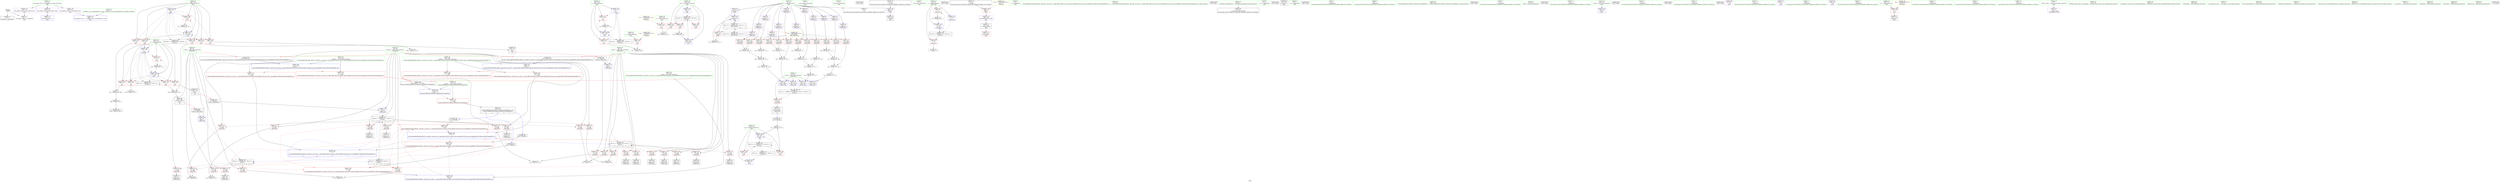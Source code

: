 digraph "SVFG" {
	label="SVFG";

	Node0x5562478acd20 [shape=record,color=grey,label="{NodeID: 0\nNullPtr}"];
	Node0x5562478acd20 -> Node0x5562478d0020[style=solid];
	Node0x5562478acd20 -> Node0x5562478d7450[style=solid];
	Node0x5562478df480 [shape=record,color=grey,label="{NodeID: 277\n297 = Binary(295, 296, )\n}"];
	Node0x5562478df480 -> Node0x5562478e1280[style=solid];
	Node0x5562478d2330 [shape=record,color=blue,label="{NodeID: 194\n224\<--91\ni\<--\nmain\n}"];
	Node0x5562478d2330 -> Node0x5562478d6340[style=dashed];
	Node0x5562478d2330 -> Node0x5562478d6410[style=dashed];
	Node0x5562478d2330 -> Node0x5562478d24d0[style=dashed];
	Node0x5562478d2330 -> Node0x5562478ec640[style=dashed];
	Node0x5562478cece0 [shape=record,color=red,label="{NodeID: 111\n124\<--56\n\<--a.addr\n_Z6do_foriii\n}"];
	Node0x5562478cece0 -> Node0x5562478e0b00[style=solid];
	Node0x5562478cd730 [shape=record,color=green,label="{NodeID: 28\n56\<--57\na.addr\<--a.addr_field_insensitive\n_Z6do_foriii\n|{|<s11>3}}"];
	Node0x5562478cd730 -> Node0x5562478ce8d0[style=solid];
	Node0x5562478cd730 -> Node0x5562478ce9a0[style=solid];
	Node0x5562478cd730 -> Node0x5562478cea70[style=solid];
	Node0x5562478cd730 -> Node0x5562478ceb40[style=solid];
	Node0x5562478cd730 -> Node0x5562478cec10[style=solid];
	Node0x5562478cd730 -> Node0x5562478cece0[style=solid];
	Node0x5562478cd730 -> Node0x5562478cedb0[style=solid];
	Node0x5562478cd730 -> Node0x5562478cee80[style=solid];
	Node0x5562478cd730 -> Node0x5562478cef50[style=solid];
	Node0x5562478cd730 -> Node0x5562478d41f0[style=solid];
	Node0x5562478cd730 -> Node0x5562478d7550[style=solid];
	Node0x5562478cd730:s11 -> Node0x5562478d80b0[style=solid,color=red];
	Node0x5562478d8b00 [shape=record,color=black,label="{NodeID: 388\n204 = PHI(368, )\n}"];
	Node0x5562478d8b00 -> Node0x5562478d5d90[style=solid];
	Node0x5562478ec140 [shape=record,color=black,label="{NodeID: 305\nMR_29V_3 = PHI(MR_29V_4, MR_29V_2, )\npts\{221 \}\n}"];
	Node0x5562478ec140 -> Node0x5562478d6000[style=dashed];
	Node0x5562478ec140 -> Node0x5562478d60d0[style=dashed];
	Node0x5562478ec140 -> Node0x5562478d61a0[style=dashed];
	Node0x5562478ec140 -> Node0x5562478d2a80[style=dashed];
	Node0x5562478d5570 [shape=record,color=red,label="{NodeID: 139\n157\<--156\n\<--arrayidx32\n_Z6do_foriii\n}"];
	Node0x5562478d5570 -> Node0x5562478e0680[style=solid];
	Node0x5562478d0020 [shape=record,color=black,label="{NodeID: 56\n2\<--3\ndummyVal\<--dummyVal\n}"];
	Node0x5562478d6c30 [shape=record,color=red,label="{NodeID: 167\n292\<--232\n\<--j\nmain\n}"];
	Node0x5562478d6c30 -> Node0x5562478e1400[style=solid];
	Node0x5562478d17d0 [shape=record,color=purple,label="{NodeID: 84\n108\<--8\narrayidx9\<--F\n_Z6do_foriii\n}"];
	Node0x5562478d17d0 -> Node0x5562478d5090[style=solid];
	Node0x5562478b07f0 [shape=record,color=green,label="{NodeID: 1\n7\<--1\n__dso_handle\<--dummyObj\nGlob }"];
	Node0x5562478df600 [shape=record,color=grey,label="{NodeID: 278\n112 = Binary(105, 110, )\n}"];
	Node0x5562478df600 -> Node0x5562478ded00[style=solid];
	Node0x5562478d2400 [shape=record,color=blue,label="{NodeID: 195\n272\<--274\narrayidx\<--inc\nmain\n}"];
	Node0x5562478d2400 -> Node0x5562478ebc40[style=dashed];
	Node0x5562478cedb0 [shape=record,color=red,label="{NodeID: 112\n128\<--56\n\<--a.addr\n_Z6do_foriii\n}"];
	Node0x5562478cedb0 -> Node0x5562478d0860[style=solid];
	Node0x5562478cd800 [shape=record,color=green,label="{NodeID: 29\n58\<--59\nb.addr\<--b.addr_field_insensitive\n_Z6do_foriii\n|{|<s10>3|<s11>4}}"];
	Node0x5562478cd800 -> Node0x5562478d42c0[style=solid];
	Node0x5562478cd800 -> Node0x5562478d4390[style=solid];
	Node0x5562478cd800 -> Node0x5562478d4460[style=solid];
	Node0x5562478cd800 -> Node0x5562478d4530[style=solid];
	Node0x5562478cd800 -> Node0x5562478d4600[style=solid];
	Node0x5562478cd800 -> Node0x5562478d46d0[style=solid];
	Node0x5562478cd800 -> Node0x5562478d47a0[style=solid];
	Node0x5562478cd800 -> Node0x5562478d4870[style=solid];
	Node0x5562478cd800 -> Node0x5562478d4940[style=solid];
	Node0x5562478cd800 -> Node0x5562478d7620[style=solid];
	Node0x5562478cd800:s10 -> Node0x5562478d8200[style=solid,color=red];
	Node0x5562478cd800:s11 -> Node0x5562478d80b0[style=solid,color=red];
	Node0x5562478d8c40 [shape=record,color=black,label="{NodeID: 389\n208 = PHI(368, )\n}"];
	Node0x5562478d8c40 -> Node0x5562478d5e60[style=solid];
	Node0x5562478ec640 [shape=record,color=black,label="{NodeID: 306\nMR_33V_2 = PHI(MR_33V_4, MR_33V_1, )\npts\{225 \}\n}"];
	Node0x5562478ec640 -> Node0x5562478d2330[style=dashed];
	Node0x5562478d5640 [shape=record,color=red,label="{NodeID: 140\n162\<--161\n\<--arrayidx35\n_Z6do_foriii\n}"];
	Node0x5562478d5640 -> Node0x5562478e0080[style=solid];
	Node0x5562478d0120 [shape=record,color=black,label="{NodeID: 57\n9\<--8\n\<--F\nCan only get source location for instruction, argument, global var or function.}"];
	Node0x5562478d6d00 [shape=record,color=red,label="{NodeID: 168\n296\<--232\n\<--j\nmain\n}"];
	Node0x5562478d6d00 -> Node0x5562478df480[style=solid];
	Node0x5562478d18a0 [shape=record,color=purple,label="{NodeID: 85\n115\<--8\narrayidx11\<--F\n_Z6do_foriii\n}"];
	Node0x5562478d18a0 -> Node0x5562478d5160[style=solid];
	Node0x5562478b0880 [shape=record,color=green,label="{NodeID: 2\n11\<--1\n_ZSt3cin\<--dummyObj\nGlob }"];
	Node0x5562478df780 [shape=record,color=grey,label="{NodeID: 279\n136 = Binary(135, 111, )\n}"];
	Node0x5562478df780 -> Node0x5562478df900[style=solid];
	Node0x5562478d24d0 [shape=record,color=blue,label="{NodeID: 196\n224\<--278\ni\<--inc8\nmain\n}"];
	Node0x5562478d24d0 -> Node0x5562478d6340[style=dashed];
	Node0x5562478d24d0 -> Node0x5562478d6410[style=dashed];
	Node0x5562478d24d0 -> Node0x5562478d24d0[style=dashed];
	Node0x5562478d24d0 -> Node0x5562478ec640[style=dashed];
	Node0x5562478cee80 [shape=record,color=red,label="{NodeID: 113\n132\<--56\n\<--a.addr\n_Z6do_foriii\n}"];
	Node0x5562478cee80 -> Node0x5562478d0930[style=solid];
	Node0x5562478cd8d0 [shape=record,color=green,label="{NodeID: 30\n60\<--61\nc.addr\<--c.addr_field_insensitive\n_Z6do_foriii\n|{|<s6>4}}"];
	Node0x5562478cd8d0 -> Node0x5562478d4a10[style=solid];
	Node0x5562478cd8d0 -> Node0x5562478d4ae0[style=solid];
	Node0x5562478cd8d0 -> Node0x5562478d4bb0[style=solid];
	Node0x5562478cd8d0 -> Node0x5562478d4c80[style=solid];
	Node0x5562478cd8d0 -> Node0x5562478d4d50[style=solid];
	Node0x5562478cd8d0 -> Node0x5562478d76f0[style=solid];
	Node0x5562478cd8d0:s6 -> Node0x5562478d8200[style=solid,color=red];
	Node0x5562478d8d80 [shape=record,color=black,label="{NodeID: 390\n235 = PHI()\n}"];
	Node0x5562478ecb40 [shape=record,color=black,label="{NodeID: 307\nMR_37V_2 = PHI(MR_37V_4, MR_37V_1, )\npts\{229 \}\n}"];
	Node0x5562478ecb40 -> Node0x5562478d25a0[style=dashed];
	Node0x5562478d5710 [shape=record,color=red,label="{NodeID: 141\n171\<--170\n\<--arrayidx41\n_Z6do_foriii\n}"];
	Node0x5562478d5710 -> Node0x5562478df180[style=solid];
	Node0x5562478d0220 [shape=record,color=black,label="{NodeID: 58\n12\<--11\n\<--_ZSt3cin\nCan only get source location for instruction, argument, global var or function.}"];
	Node0x5562478d0220 -> Node0x5562478cf680[style=solid];
	Node0x5562478d6dd0 [shape=record,color=red,label="{NodeID: 169\n304\<--232\n\<--j\nmain\n}"];
	Node0x5562478d6dd0 -> Node0x5562478d13c0[style=solid];
	Node0x5562478d1970 [shape=record,color=purple,label="{NodeID: 86\n130\<--8\narrayidx17\<--F\n_Z6do_foriii\n}"];
	Node0x5562478d1970 -> Node0x5562478d5230[style=solid];
	Node0x5562478b0c40 [shape=record,color=green,label="{NodeID: 3\n14\<--1\n_ZSt4cout\<--dummyObj\nGlob }"];
	Node0x5562478df900 [shape=record,color=grey,label="{NodeID: 280\n137 = Binary(131, 136, )\n}"];
	Node0x5562478df900 -> Node0x5562478deb80[style=solid];
	Node0x5562478d25a0 [shape=record,color=blue,label="{NodeID: 197\n228\<--282\nans\<--\nmain\n}"];
	Node0x5562478d25a0 -> Node0x5562478f1e50[style=dashed];
	Node0x5562478cef50 [shape=record,color=red,label="{NodeID: 114\n150\<--56\n\<--a.addr\n_Z6do_foriii\n}"];
	Node0x5562478cef50 -> Node0x5562478d0ad0[style=solid];
	Node0x5562478cd9a0 [shape=record,color=green,label="{NodeID: 31\n62\<--63\ni\<--i_field_insensitive\n_Z6do_foriii\n}"];
	Node0x5562478cd9a0 -> Node0x5562478d4e20[style=solid];
	Node0x5562478cd9a0 -> Node0x5562478d4ef0[style=solid];
	Node0x5562478cd9a0 -> Node0x5562478d77c0[style=solid];
	Node0x5562478cd9a0 -> Node0x5562478d7890[style=solid];
	Node0x5562478d8e50 [shape=record,color=black,label="{NodeID: 391\n245 = PHI()\n}"];
	Node0x5562478ed040 [shape=record,color=black,label="{NodeID: 308\nMR_39V_2 = PHI(MR_39V_4, MR_39V_1, )\npts\{231 \}\n}"];
	Node0x5562478ed040 -> Node0x5562478d2670[style=dashed];
	Node0x5562478d57e0 [shape=record,color=red,label="{NodeID: 142\n175\<--174\n\<--arrayidx43\n_Z6do_foriii\n}"];
	Node0x5562478d57e0 -> Node0x5562478df180[style=solid];
	Node0x5562478d0320 [shape=record,color=black,label="{NodeID: 59\n13\<--11\n\<--_ZSt3cin\nCan only get source location for instruction, argument, global var or function.}"];
	Node0x5562478d0320 -> Node0x5562478cf750[style=solid];
	Node0x5562478d6ea0 [shape=record,color=red,label="{NodeID: 170\n307\<--232\n\<--j\nmain\n}"];
	Node0x5562478d6ea0 -> Node0x5562478d3f20[style=solid];
	Node0x5562478d1a40 [shape=record,color=purple,label="{NodeID: 87\n134\<--8\narrayidx19\<--F\n_Z6do_foriii\n}"];
	Node0x5562478d1a40 -> Node0x5562478d5300[style=solid];
	Node0x5562478b0cd0 [shape=record,color=green,label="{NodeID: 4\n15\<--1\n.str\<--dummyObj\nGlob }"];
	Node0x5562478dfa80 [shape=record,color=grey,label="{NodeID: 281\n110 = Binary(109, 111, )\n}"];
	Node0x5562478dfa80 -> Node0x5562478df600[style=solid];
	Node0x5562478d2670 [shape=record,color=blue,label="{NodeID: 198\n230\<--282\ni9\<--\nmain\n}"];
	Node0x5562478d2670 -> Node0x5562478d6750[style=dashed];
	Node0x5562478d2670 -> Node0x5562478d6820[style=dashed];
	Node0x5562478d2670 -> Node0x5562478d68f0[style=dashed];
	Node0x5562478d2670 -> Node0x5562478d69c0[style=dashed];
	Node0x5562478d2670 -> Node0x5562478d6a90[style=dashed];
	Node0x5562478d2670 -> Node0x5562478d6b60[style=dashed];
	Node0x5562478d2670 -> Node0x5562478d29b0[style=dashed];
	Node0x5562478d2670 -> Node0x5562478ed040[style=dashed];
	Node0x5562478d41f0 [shape=record,color=red,label="{NodeID: 115\n168\<--56\n\<--a.addr\n_Z6do_foriii\n}"];
	Node0x5562478d41f0 -> Node0x5562478d0d40[style=solid];
	Node0x5562478cda70 [shape=record,color=green,label="{NodeID: 32\n79\<--80\n_ZSt4swapIiENSt9enable_ifIXsr6__and_ISt6__not_ISt15__is_tuple_likeIT_EESt21is_move_constructibleIS3_ESt18is_move_assignableIS3_EEE5valueEvE4typeERS3_SC_\<--_ZSt4swapIiENSt9enable_ifIXsr6__and_ISt6__not_ISt15__is_tuple_likeIT_EESt21is_move_constructibleIS3_ESt18is_move_assignableIS3_EEE5valueEvE4typeERS3_SC__field_insensitive\n}"];
	Node0x5562478d8f20 [shape=record,color=black,label="{NodeID: 392\n248 = PHI()\n}"];
	Node0x5562478ed540 [shape=record,color=black,label="{NodeID: 309\nMR_41V_2 = PHI(MR_41V_3, MR_41V_1, )\npts\{233 \}\n}"];
	Node0x5562478ed540 -> Node0x5562478d2740[style=dashed];
	Node0x5562478ed540 -> Node0x5562478ed540[style=dashed];
	Node0x5562478d58b0 [shape=record,color=red,label="{NodeID: 143\n180\<--179\n\<--arrayidx46\n_Z6do_foriii\n}"];
	Node0x5562478d58b0 -> Node0x5562478dfc00[style=solid];
	Node0x5562478d0420 [shape=record,color=black,label="{NodeID: 60\n34\<--35\n\<--_ZNSt8ios_base4InitD1Ev\nCan only get source location for instruction, argument, global var or function.}"];
	Node0x5562478d6f70 [shape=record,color=red,label="{NodeID: 171\n315\<--232\n\<--j\nmain\n}"];
	Node0x5562478d6f70 -> Node0x5562478de880[style=solid];
	Node0x5562478d1b10 [shape=record,color=purple,label="{NodeID: 88\n140\<--8\narrayidx23\<--F\n_Z6do_foriii\n}"];
	Node0x5562478d1b10 -> Node0x5562478d53d0[style=solid];
	Node0x5562478c4b20 [shape=record,color=green,label="{NodeID: 5\n17\<--1\n.str.1\<--dummyObj\nGlob }"];
	Node0x5562478dfc00 [shape=record,color=grey,label="{NodeID: 282\n181 = Binary(176, 180, )\n}"];
	Node0x5562478dfc00 -> Node0x5562478d7bd0[style=solid];
	Node0x5562478d2740 [shape=record,color=blue,label="{NodeID: 199\n232\<--289\nj\<--\nmain\n}"];
	Node0x5562478d2740 -> Node0x5562478d6c30[style=dashed];
	Node0x5562478d2740 -> Node0x5562478d6d00[style=dashed];
	Node0x5562478d2740 -> Node0x5562478d6dd0[style=dashed];
	Node0x5562478d2740 -> Node0x5562478d6ea0[style=dashed];
	Node0x5562478d2740 -> Node0x5562478d6f70[style=dashed];
	Node0x5562478d2740 -> Node0x5562478d2740[style=dashed];
	Node0x5562478d2740 -> Node0x5562478d28e0[style=dashed];
	Node0x5562478d2740 -> Node0x5562478ed540[style=dashed];
	Node0x5562478d42c0 [shape=record,color=red,label="{NodeID: 116\n75\<--58\n\<--b.addr\n_Z6do_foriii\n}"];
	Node0x5562478d42c0 -> Node0x5562478e0f80[style=solid];
	Node0x5562478cdb70 [shape=record,color=green,label="{NodeID: 33\n189\<--190\n__a.addr\<--__a.addr_field_insensitive\n_ZSt4swapIiENSt9enable_ifIXsr6__and_ISt6__not_ISt15__is_tuple_likeIT_EESt21is_move_constructibleIS3_ESt18is_move_assignableIS3_EEE5valueEvE4typeERS3_SC_\n}"];
	Node0x5562478cdb70 -> Node0x5562478d5980[style=solid];
	Node0x5562478cdb70 -> Node0x5562478d5a50[style=solid];
	Node0x5562478cdb70 -> Node0x5562478d7ca0[style=solid];
	Node0x5562478d8ff0 [shape=record,color=black,label="{NodeID: 393\n257 = PHI()\n}"];
	Node0x5562478eda40 [shape=record,color=black,label="{NodeID: 310\nMR_12V_2 = PHI(MR_12V_3, MR_12V_1, )\npts\{100000 \}\n}"];
	Node0x5562478eda40 -> Node0x5562478ebc40[style=dashed];
	Node0x5562478d5980 [shape=record,color=red,label="{NodeID: 144\n197\<--189\n\<--__a.addr\n_ZSt4swapIiENSt9enable_ifIXsr6__and_ISt6__not_ISt15__is_tuple_likeIT_EESt21is_move_constructibleIS3_ESt18is_move_assignableIS3_EEE5valueEvE4typeERS3_SC_\n|{<s0>5}}"];
	Node0x5562478d5980:s0 -> Node0x556247905aa0[style=solid,color=red];
	Node0x5562478d0520 [shape=record,color=black,label="{NodeID: 61\n215\<--68\nmain_ret\<--\nmain\n}"];
	Node0x5562478d7040 [shape=record,color=red,label="{NodeID: 172\n242\<--241\nvbase.offset\<--\nmain\n}"];
	Node0x5562478d1be0 [shape=record,color=purple,label="{NodeID: 89\n152\<--8\narrayidx30\<--F\n_Z6do_foriii\n}"];
	Node0x5562478d1be0 -> Node0x5562478d54a0[style=solid];
	Node0x5562478c4bb0 [shape=record,color=green,label="{NodeID: 6\n19\<--1\n.str.2\<--dummyObj\nGlob }"];
	Node0x5562478dfd80 [shape=record,color=grey,label="{NodeID: 283\n274 = Binary(273, 111, )\n}"];
	Node0x5562478dfd80 -> Node0x5562478d2400[style=solid];
	Node0x5562478d2810 [shape=record,color=blue,label="{NodeID: 200\n228\<--312\nans\<--add\nmain\n}"];
	Node0x5562478d2810 -> Node0x5562478d65b0[style=dashed];
	Node0x5562478d2810 -> Node0x5562478d2810[style=dashed];
	Node0x5562478d2810 -> Node0x5562478f1e50[style=dashed];
	Node0x5562478d4390 [shape=record,color=red,label="{NodeID: 117\n82\<--58\n\<--b.addr\n_Z6do_foriii\n}"];
	Node0x5562478d4390 -> Node0x5562478e0c80[style=solid];
	Node0x5562478cdc40 [shape=record,color=green,label="{NodeID: 34\n191\<--192\n__b.addr\<--__b.addr_field_insensitive\n_ZSt4swapIiENSt9enable_ifIXsr6__and_ISt6__not_ISt15__is_tuple_likeIT_EESt21is_move_constructibleIS3_ESt18is_move_assignableIS3_EEE5valueEvE4typeERS3_SC_\n}"];
	Node0x5562478cdc40 -> Node0x5562478d5b20[style=solid];
	Node0x5562478cdc40 -> Node0x5562478d5bf0[style=solid];
	Node0x5562478cdc40 -> Node0x5562478d7d70[style=solid];
	Node0x5562478d90c0 [shape=record,color=black,label="{NodeID: 394\n269 = PHI()\n}"];
	Node0x5562478d5a50 [shape=record,color=red,label="{NodeID: 145\n206\<--189\n\<--__a.addr\n_ZSt4swapIiENSt9enable_ifIXsr6__and_ISt6__not_ISt15__is_tuple_likeIT_EESt21is_move_constructibleIS3_ESt18is_move_assignableIS3_EEE5valueEvE4typeERS3_SC_\n}"];
	Node0x5562478d5a50 -> Node0x5562478d7f10[style=solid];
	Node0x5562478d05f0 [shape=record,color=black,label="{NodeID: 62\n103\<--102\nidxprom\<--\n_Z6do_foriii\n}"];
	Node0x5562478d7110 [shape=record,color=red,label="{NodeID: 173\n273\<--272\n\<--arrayidx\nmain\n}"];
	Node0x5562478d7110 -> Node0x5562478dfd80[style=solid];
	Node0x5562478d1cb0 [shape=record,color=purple,label="{NodeID: 90\n156\<--8\narrayidx32\<--F\n_Z6do_foriii\n}"];
	Node0x5562478d1cb0 -> Node0x5562478d5570[style=solid];
	Node0x5562478c5c70 [shape=record,color=green,label="{NodeID: 7\n22\<--1\n\<--dummyObj\nCan only get source location for instruction, argument, global var or function.}"];
	Node0x5562478dff00 [shape=record,color=grey,label="{NodeID: 284\n278 = Binary(277, 91, )\n}"];
	Node0x5562478dff00 -> Node0x5562478d24d0[style=solid];
	Node0x5562478d28e0 [shape=record,color=blue,label="{NodeID: 201\n232\<--316\nj\<--inc22\nmain\n}"];
	Node0x5562478d28e0 -> Node0x5562478d6c30[style=dashed];
	Node0x5562478d28e0 -> Node0x5562478d6d00[style=dashed];
	Node0x5562478d28e0 -> Node0x5562478d6dd0[style=dashed];
	Node0x5562478d28e0 -> Node0x5562478d6ea0[style=dashed];
	Node0x5562478d28e0 -> Node0x5562478d6f70[style=dashed];
	Node0x5562478d28e0 -> Node0x5562478d2740[style=dashed];
	Node0x5562478d28e0 -> Node0x5562478d28e0[style=dashed];
	Node0x5562478d28e0 -> Node0x5562478ed540[style=dashed];
	Node0x5562478d4460 [shape=record,color=red,label="{NodeID: 118\n95\<--58\n\<--b.addr\n_Z6do_foriii\n}"];
	Node0x5562478d4460 -> Node0x5562478e1580[style=solid];
	Node0x5562478cdd10 [shape=record,color=green,label="{NodeID: 35\n193\<--194\n__tmp\<--__tmp_field_insensitive\n_ZSt4swapIiENSt9enable_ifIXsr6__and_ISt6__not_ISt15__is_tuple_likeIT_EESt21is_move_constructibleIS3_ESt18is_move_assignableIS3_EEE5valueEvE4typeERS3_SC_\n|{|<s1>7}}"];
	Node0x5562478cdd10 -> Node0x5562478d7e40[style=solid];
	Node0x5562478cdd10:s1 -> Node0x556247905aa0[style=solid,color=red];
	Node0x5562478d9190 [shape=record,color=black,label="{NodeID: 395\n310 = PHI(50, )\n}"];
	Node0x5562478d9190 -> Node0x5562478df000[style=solid];
	Node0x5562478d5b20 [shape=record,color=red,label="{NodeID: 146\n203\<--191\n\<--__b.addr\n_ZSt4swapIiENSt9enable_ifIXsr6__and_ISt6__not_ISt15__is_tuple_likeIT_EESt21is_move_constructibleIS3_ESt18is_move_assignableIS3_EEE5valueEvE4typeERS3_SC_\n|{<s0>6}}"];
	Node0x5562478d5b20:s0 -> Node0x556247905aa0[style=solid,color=red];
	Node0x5562478d06c0 [shape=record,color=black,label="{NodeID: 63\n107\<--106\nidxprom8\<--\n_Z6do_foriii\n}"];
	Node0x5562478d71e0 [shape=record,color=red,label="{NodeID: 174\n373\<--370\n\<--__t.addr\n_ZSt4moveIRiEONSt16remove_referenceIT_E4typeEOS2_\n}"];
	Node0x5562478d71e0 -> Node0x5562478d1560[style=solid];
	Node0x5562478d1d80 [shape=record,color=purple,label="{NodeID: 91\n161\<--8\narrayidx35\<--F\n_Z6do_foriii\n}"];
	Node0x5562478d1d80 -> Node0x5562478d5640[style=solid];
	Node0x5562478c5d00 [shape=record,color=green,label="{NodeID: 8\n68\<--1\n\<--dummyObj\nCan only get source location for instruction, argument, global var or function.}"];
	Node0x5562478e0080 [shape=record,color=grey,label="{NodeID: 285\n163 = Binary(162, 111, )\n}"];
	Node0x5562478e0080 -> Node0x5562478e0500[style=solid];
	Node0x5562478d29b0 [shape=record,color=blue,label="{NodeID: 202\n230\<--321\ni9\<--inc25\nmain\n}"];
	Node0x5562478d29b0 -> Node0x5562478d6750[style=dashed];
	Node0x5562478d29b0 -> Node0x5562478d6820[style=dashed];
	Node0x5562478d29b0 -> Node0x5562478d68f0[style=dashed];
	Node0x5562478d29b0 -> Node0x5562478d69c0[style=dashed];
	Node0x5562478d29b0 -> Node0x5562478d6a90[style=dashed];
	Node0x5562478d29b0 -> Node0x5562478d6b60[style=dashed];
	Node0x5562478d29b0 -> Node0x5562478d29b0[style=dashed];
	Node0x5562478d29b0 -> Node0x5562478ed040[style=dashed];
	Node0x5562478d4530 [shape=record,color=red,label="{NodeID: 119\n98\<--58\n\<--b.addr\n_Z6do_foriii\n}"];
	Node0x5562478d4530 -> Node0x5562478e1100[style=solid];
	Node0x5562478cdde0 [shape=record,color=green,label="{NodeID: 36\n199\<--200\n_ZSt4moveIRiEONSt16remove_referenceIT_E4typeEOS2_\<--_ZSt4moveIRiEONSt16remove_referenceIT_E4typeEOS2__field_insensitive\n}"];
	Node0x5562478d93c0 [shape=record,color=black,label="{NodeID: 396\n325 = PHI()\n}"];
	Node0x5562478d5bf0 [shape=record,color=red,label="{NodeID: 147\n210\<--191\n\<--__b.addr\n_ZSt4swapIiENSt9enable_ifIXsr6__and_ISt6__not_ISt15__is_tuple_likeIT_EESt21is_move_constructibleIS3_ESt18is_move_assignableIS3_EEE5valueEvE4typeERS3_SC_\n}"];
	Node0x5562478d5bf0 -> Node0x5562478d7fe0[style=solid];
	Node0x5562478d0790 [shape=record,color=black,label="{NodeID: 64\n114\<--113\nidxprom10\<--\n_Z6do_foriii\n}"];
	Node0x5562478f4050 [shape=record,color=yellow,style=double,label="{NodeID: 341\n12V_1 = ENCHI(MR_12V_0)\npts\{100000 \}\nFun[_Z6do_foriii]}"];
	Node0x5562478f4050 -> Node0x5562478d4fc0[style=dashed];
	Node0x5562478f4050 -> Node0x5562478d5090[style=dashed];
	Node0x5562478f4050 -> Node0x5562478d5160[style=dashed];
	Node0x5562478f4050 -> Node0x5562478d5230[style=dashed];
	Node0x5562478f4050 -> Node0x5562478d5300[style=dashed];
	Node0x5562478f4050 -> Node0x5562478d53d0[style=dashed];
	Node0x5562478f4050 -> Node0x5562478d54a0[style=dashed];
	Node0x5562478f4050 -> Node0x5562478d5570[style=dashed];
	Node0x5562478f4050 -> Node0x5562478d5640[style=dashed];
	Node0x5562478f4050 -> Node0x5562478d5710[style=dashed];
	Node0x5562478f4050 -> Node0x5562478d57e0[style=dashed];
	Node0x5562478f4050 -> Node0x5562478d58b0[style=dashed];
	Node0x5562478d72b0 [shape=record,color=blue,label="{NodeID: 175\n379\<--22\nllvm.global_ctors_0\<--\nGlob }"];
	Node0x5562478d1e50 [shape=record,color=purple,label="{NodeID: 92\n170\<--8\narrayidx41\<--F\n_Z6do_foriii\n}"];
	Node0x5562478d1e50 -> Node0x5562478d5710[style=solid];
	Node0x5562478c5d90 [shape=record,color=green,label="{NodeID: 9\n72\<--1\n\<--dummyObj\nCan only get source location for instruction, argument, global var or function.}"];
	Node0x5562478e0200 [shape=record,color=grey,label="{NodeID: 286\n321 = Binary(320, 111, )\n}"];
	Node0x5562478e0200 -> Node0x5562478d29b0[style=solid];
	Node0x5562478d2a80 [shape=record,color=blue,label="{NodeID: 203\n220\<--342\ntest\<--inc33\nmain\n}"];
	Node0x5562478d2a80 -> Node0x5562478ec140[style=dashed];
	Node0x5562478d4600 [shape=record,color=red,label="{NodeID: 120\n125\<--58\n\<--b.addr\n_Z6do_foriii\n}"];
	Node0x5562478d4600 -> Node0x5562478e0b00[style=solid];
	Node0x5562478cdee0 [shape=record,color=green,label="{NodeID: 37\n213\<--214\nmain\<--main_field_insensitive\n}"];
	Node0x5562478d9490 [shape=record,color=black,label="{NodeID: 397\n329 = PHI()\n}"];
	Node0x5562478eee40 [shape=record,color=black,label="{NodeID: 314\nMR_6V_5 = PHI(MR_6V_4, MR_6V_3, )\npts\{59 \}\n|{|<s2>4|<s3>4|<s4>4}}"];
	Node0x5562478eee40 -> Node0x5562478d4390[style=dashed];
	Node0x5562478eee40 -> Node0x5562478efd40[style=dashed];
	Node0x5562478eee40:s2 -> Node0x5562478d5cc0[style=dashed,color=red];
	Node0x5562478eee40:s3 -> Node0x5562478d5d90[style=dashed,color=red];
	Node0x5562478eee40:s4 -> Node0x5562478d7f10[style=dashed,color=red];
	Node0x5562478d5cc0 [shape=record,color=red,label="{NodeID: 148\n201\<--198\n\<--call\n_ZSt4swapIiENSt9enable_ifIXsr6__and_ISt6__not_ISt15__is_tuple_likeIT_EESt21is_move_constructibleIS3_ESt18is_move_assignableIS3_EEE5valueEvE4typeERS3_SC_\n}"];
	Node0x5562478d5cc0 -> Node0x5562478d7e40[style=solid];
	Node0x5562478d0860 [shape=record,color=black,label="{NodeID: 65\n129\<--128\nidxprom16\<--\n_Z6do_foriii\n}"];
	Node0x5562478d7380 [shape=record,color=blue,label="{NodeID: 176\n380\<--23\nllvm.global_ctors_1\<--_GLOBAL__sub_I_chinmay0906_0_0.cpp\nGlob }"];
	Node0x5562478d1f20 [shape=record,color=purple,label="{NodeID: 93\n174\<--8\narrayidx43\<--F\n_Z6do_foriii\n}"];
	Node0x5562478d1f20 -> Node0x5562478d57e0[style=solid];
	Node0x5562478cc7d0 [shape=record,color=green,label="{NodeID: 10\n91\<--1\n\<--dummyObj\nCan only get source location for instruction, argument, global var or function.}"];
	Node0x5562478e0380 [shape=record,color=grey,label="{NodeID: 287\n165 = Binary(164, 118, )\n}"];
	Node0x5562478e0380 -> Node0x5562478d7b00[style=solid];
	Node0x5562478d2b50 [shape=record,color=blue,label="{NodeID: 204\n370\<--369\n__t.addr\<--__t\n_ZSt4moveIRiEONSt16remove_referenceIT_E4typeEOS2_\n}"];
	Node0x5562478d2b50 -> Node0x5562478d71e0[style=dashed];
	Node0x5562478d46d0 [shape=record,color=red,label="{NodeID: 121\n146\<--58\n\<--b.addr\n_Z6do_foriii\n}"];
	Node0x5562478d46d0 -> Node0x5562478e0980[style=solid];
	Node0x5562478cdfe0 [shape=record,color=green,label="{NodeID: 38\n216\<--217\nretval\<--retval_field_insensitive\nmain\n}"];
	Node0x5562478cdfe0 -> Node0x5562478d2190[style=solid];
	Node0x5562478d9560 [shape=record,color=black,label="{NodeID: 398\n333 = PHI()\n}"];
	Node0x5562478ef340 [shape=record,color=black,label="{NodeID: 315\nMR_2V_3 = PHI(MR_2V_6, MR_2V_4, MR_2V_5, MR_2V_2, )\npts\{55 \}\n}"];
	Node0x5562478ef340 -> Node0x5562478ce800[style=dashed];
	Node0x5562478d5d90 [shape=record,color=red,label="{NodeID: 149\n205\<--204\n\<--call1\n_ZSt4swapIiENSt9enable_ifIXsr6__and_ISt6__not_ISt15__is_tuple_likeIT_EESt21is_move_constructibleIS3_ESt18is_move_assignableIS3_EEE5valueEvE4typeERS3_SC_\n}"];
	Node0x5562478d5d90 -> Node0x5562478d7f10[style=solid];
	Node0x5562478d0930 [shape=record,color=black,label="{NodeID: 66\n133\<--132\nidxprom18\<--\n_Z6do_foriii\n}"];
	Node0x5562478d7450 [shape=record,color=blue, style = dotted,label="{NodeID: 177\n381\<--3\nllvm.global_ctors_2\<--dummyVal\nGlob }"];
	Node0x5562478d1ff0 [shape=record,color=purple,label="{NodeID: 94\n179\<--8\narrayidx46\<--F\n_Z6do_foriii\n}"];
	Node0x5562478d1ff0 -> Node0x5562478d58b0[style=solid];
	Node0x5562478cc860 [shape=record,color=green,label="{NodeID: 11\n111\<--1\n\<--dummyObj\nCan only get source location for instruction, argument, global var or function.}"];
	Node0x5562478e0500 [shape=record,color=grey,label="{NodeID: 288\n164 = Binary(158, 163, )\n}"];
	Node0x5562478e0500 -> Node0x5562478e0380[style=solid];
	Node0x5562478d47a0 [shape=record,color=red,label="{NodeID: 122\n154\<--58\n\<--b.addr\n_Z6do_foriii\n}"];
	Node0x5562478d47a0 -> Node0x5562478d0ba0[style=solid];
	Node0x5562478ce0b0 [shape=record,color=green,label="{NodeID: 39\n218\<--219\nT\<--T_field_insensitive\nmain\n}"];
	Node0x5562478ce0b0 -> Node0x5562478d5f30[style=solid];
	Node0x5562478d9630 [shape=record,color=black,label="{NodeID: 399\n335 = PHI()\n}"];
	Node0x5562478ef840 [shape=record,color=black,label="{NodeID: 316\nMR_4V_3 = PHI(MR_4V_5, MR_4V_2, )\npts\{57 \}\n|{|<s11>3|<s12>3|<s13>3}}"];
	Node0x5562478ef840 -> Node0x5562478ce8d0[style=dashed];
	Node0x5562478ef840 -> Node0x5562478ce9a0[style=dashed];
	Node0x5562478ef840 -> Node0x5562478cea70[style=dashed];
	Node0x5562478ef840 -> Node0x5562478ceb40[style=dashed];
	Node0x5562478ef840 -> Node0x5562478cec10[style=dashed];
	Node0x5562478ef840 -> Node0x5562478cece0[style=dashed];
	Node0x5562478ef840 -> Node0x5562478cedb0[style=dashed];
	Node0x5562478ef840 -> Node0x5562478cee80[style=dashed];
	Node0x5562478ef840 -> Node0x5562478cef50[style=dashed];
	Node0x5562478ef840 -> Node0x5562478d41f0[style=dashed];
	Node0x5562478ef840 -> Node0x5562478ef840[style=dashed];
	Node0x5562478ef840:s11 -> Node0x5562478d5cc0[style=dashed,color=red];
	Node0x5562478ef840:s12 -> Node0x5562478d5d90[style=dashed,color=red];
	Node0x5562478ef840:s13 -> Node0x5562478d7f10[style=dashed,color=red];
	Node0x5562478d5e60 [shape=record,color=red,label="{NodeID: 150\n209\<--208\n\<--call2\n_ZSt4swapIiENSt9enable_ifIXsr6__and_ISt6__not_ISt15__is_tuple_likeIT_EESt21is_move_constructibleIS3_ESt18is_move_assignableIS3_EEE5valueEvE4typeERS3_SC_\n}"];
	Node0x5562478d5e60 -> Node0x5562478d7fe0[style=solid];
	Node0x5562478d0a00 [shape=record,color=black,label="{NodeID: 67\n139\<--138\nidxprom22\<--\n_Z6do_foriii\n}"];
	Node0x5562478d7550 [shape=record,color=blue,label="{NodeID: 178\n56\<--51\na.addr\<--a\n_Z6do_foriii\n}"];
	Node0x5562478d7550 -> Node0x5562478ef840[style=dashed];
	Node0x5562478d20c0 [shape=record,color=purple,label="{NodeID: 95\n272\<--8\narrayidx\<--F\nmain\n}"];
	Node0x5562478d20c0 -> Node0x5562478d7110[style=solid];
	Node0x5562478d20c0 -> Node0x5562478d2400[style=solid];
	Node0x5562478cc8f0 [shape=record,color=green,label="{NodeID: 12\n118\<--1\n\<--dummyObj\nCan only get source location for instruction, argument, global var or function.}"];
	Node0x5562478e0680 [shape=record,color=grey,label="{NodeID: 289\n158 = Binary(153, 157, )\n}"];
	Node0x5562478e0680 -> Node0x5562478e0500[style=solid];
	Node0x5562478d4870 [shape=record,color=red,label="{NodeID: 123\n159\<--58\n\<--b.addr\n_Z6do_foriii\n}"];
	Node0x5562478d4870 -> Node0x5562478d0c70[style=solid];
	Node0x5562478ce180 [shape=record,color=green,label="{NodeID: 40\n220\<--221\ntest\<--test_field_insensitive\nmain\n}"];
	Node0x5562478ce180 -> Node0x5562478d6000[style=solid];
	Node0x5562478ce180 -> Node0x5562478d60d0[style=solid];
	Node0x5562478ce180 -> Node0x5562478d61a0[style=solid];
	Node0x5562478ce180 -> Node0x5562478d2260[style=solid];
	Node0x5562478ce180 -> Node0x5562478d2a80[style=solid];
	Node0x5562478d9730 [shape=record,color=black,label="{NodeID: 400\n339 = PHI()\n}"];
	Node0x5562478efd40 [shape=record,color=black,label="{NodeID: 317\nMR_6V_3 = PHI(MR_6V_7, MR_6V_2, )\npts\{59 \}\n|{|<s9>3|<s10>3|<s11>3}}"];
	Node0x5562478efd40 -> Node0x5562478d42c0[style=dashed];
	Node0x5562478efd40 -> Node0x5562478d4460[style=dashed];
	Node0x5562478efd40 -> Node0x5562478d4530[style=dashed];
	Node0x5562478efd40 -> Node0x5562478d4600[style=dashed];
	Node0x5562478efd40 -> Node0x5562478d46d0[style=dashed];
	Node0x5562478efd40 -> Node0x5562478d47a0[style=dashed];
	Node0x5562478efd40 -> Node0x5562478d4870[style=dashed];
	Node0x5562478efd40 -> Node0x5562478d4940[style=dashed];
	Node0x5562478efd40 -> Node0x5562478eee40[style=dashed];
	Node0x5562478efd40:s9 -> Node0x5562478d5cc0[style=dashed,color=red];
	Node0x5562478efd40:s10 -> Node0x5562478d5d90[style=dashed,color=red];
	Node0x5562478efd40:s11 -> Node0x5562478d7f10[style=dashed,color=red];
	Node0x5562478d5f30 [shape=record,color=red,label="{NodeID: 151\n254\<--218\n\<--T\nmain\n}"];
	Node0x5562478d5f30 -> Node0x5562478e1a00[style=solid];
	Node0x5562478d0ad0 [shape=record,color=black,label="{NodeID: 68\n151\<--150\nidxprom29\<--\n_Z6do_foriii\n}"];
	Node0x5562478d7620 [shape=record,color=blue,label="{NodeID: 179\n58\<--52\nb.addr\<--b\n_Z6do_foriii\n}"];
	Node0x5562478d7620 -> Node0x5562478efd40[style=dashed];
	Node0x5562478cf040 [shape=record,color=purple,label="{NodeID: 96\n324\<--15\n\<--.str\nmain\n}"];
	Node0x5562478cc980 [shape=record,color=green,label="{NodeID: 13\n121\<--1\n\<--dummyObj\nCan only get source location for instruction, argument, global var or function.}"];
	Node0x5562478e0800 [shape=record,color=grey,label="{NodeID: 290\n342 = Binary(341, 91, )\n}"];
	Node0x5562478e0800 -> Node0x5562478d2a80[style=solid];
	Node0x5562478d4940 [shape=record,color=red,label="{NodeID: 124\n172\<--58\n\<--b.addr\n_Z6do_foriii\n}"];
	Node0x5562478d4940 -> Node0x5562478d0e10[style=solid];
	Node0x5562478ce250 [shape=record,color=green,label="{NodeID: 41\n222\<--223\nn\<--n_field_insensitive\nmain\n}"];
	Node0x5562478ce250 -> Node0x5562478d6270[style=solid];
	Node0x5562478d9800 [shape=record,color=black,label="{NodeID: 401\n51 = PHI(303, )\n0th arg _Z6do_foriii }"];
	Node0x5562478d9800 -> Node0x5562478d7550[style=solid];
	Node0x5562478f0240 [shape=record,color=black,label="{NodeID: 318\nMR_8V_3 = PHI(MR_8V_5, MR_8V_2, )\npts\{61 \}\n|{|<s6>4|<s7>4|<s8>4|<s9>4}}"];
	Node0x5562478f0240 -> Node0x5562478d4a10[style=dashed];
	Node0x5562478f0240 -> Node0x5562478d4ae0[style=dashed];
	Node0x5562478f0240 -> Node0x5562478d4bb0[style=dashed];
	Node0x5562478f0240 -> Node0x5562478d4c80[style=dashed];
	Node0x5562478f0240 -> Node0x5562478d4d50[style=dashed];
	Node0x5562478f0240 -> Node0x5562478f0240[style=dashed];
	Node0x5562478f0240:s6 -> Node0x5562478d5cc0[style=dashed,color=red];
	Node0x5562478f0240:s7 -> Node0x5562478d5d90[style=dashed,color=red];
	Node0x5562478f0240:s8 -> Node0x5562478d5e60[style=dashed,color=red];
	Node0x5562478f0240:s9 -> Node0x5562478d7fe0[style=dashed,color=red];
	Node0x5562478d6000 [shape=record,color=red,label="{NodeID: 152\n253\<--220\n\<--test\nmain\n}"];
	Node0x5562478d6000 -> Node0x5562478e1a00[style=solid];
	Node0x5562478d0ba0 [shape=record,color=black,label="{NodeID: 69\n155\<--154\nidxprom31\<--\n_Z6do_foriii\n}"];
	Node0x5562478d76f0 [shape=record,color=blue,label="{NodeID: 180\n60\<--53\nc.addr\<--c\n_Z6do_foriii\n}"];
	Node0x5562478d76f0 -> Node0x5562478f0240[style=dashed];
	Node0x5562478cf110 [shape=record,color=purple,label="{NodeID: 97\n332\<--17\n\<--.str.1\nmain\n}"];
	Node0x5562478cca10 [shape=record,color=green,label="{NodeID: 14\n236\<--1\n\<--dummyObj\nCan only get source location for instruction, argument, global var or function.}"];
	Node0x5562478e0980 [shape=record,color=grey,label="{NodeID: 291\n148 = cmp(146, 147, )\n}"];
	Node0x5562478d4a10 [shape=record,color=red,label="{NodeID: 125\n83\<--60\n\<--c.addr\n_Z6do_foriii\n}"];
	Node0x5562478d4a10 -> Node0x5562478e0c80[style=solid];
	Node0x5562478ce320 [shape=record,color=green,label="{NodeID: 42\n224\<--225\ni\<--i_field_insensitive\nmain\n}"];
	Node0x5562478ce320 -> Node0x5562478d6340[style=solid];
	Node0x5562478ce320 -> Node0x5562478d6410[style=solid];
	Node0x5562478ce320 -> Node0x5562478d2330[style=solid];
	Node0x5562478ce320 -> Node0x5562478d24d0[style=solid];
	Node0x5562478d9a00 [shape=record,color=black,label="{NodeID: 402\n52 = PHI(305, )\n1st arg _Z6do_foriii }"];
	Node0x5562478d9a00 -> Node0x5562478d7620[style=solid];
	Node0x5562478f0740 [shape=record,color=black,label="{NodeID: 319\nMR_10V_3 = PHI(MR_10V_4, MR_10V_2, )\npts\{63 \}\n}"];
	Node0x5562478f0740 -> Node0x5562478d4e20[style=dashed];
	Node0x5562478f0740 -> Node0x5562478d4ef0[style=dashed];
	Node0x5562478f0740 -> Node0x5562478d7890[style=dashed];
	Node0x5562478d60d0 [shape=record,color=red,label="{NodeID: 153\n328\<--220\n\<--test\nmain\n}"];
	Node0x5562478d0c70 [shape=record,color=black,label="{NodeID: 70\n160\<--159\nidxprom34\<--\n_Z6do_foriii\n}"];
	Node0x5562478d77c0 [shape=record,color=blue,label="{NodeID: 181\n62\<--68\ni\<--\n_Z6do_foriii\n}"];
	Node0x5562478d77c0 -> Node0x5562478f0740[style=dashed];
	Node0x5562478cf1e0 [shape=record,color=purple,label="{NodeID: 98\n338\<--19\n\<--.str.2\nmain\n}"];
	Node0x5562478ccaa0 [shape=record,color=green,label="{NodeID: 15\n259\<--1\n\<--dummyObj\nCan only get source location for instruction, argument, global var or function.}"];
	Node0x5562478e0b00 [shape=record,color=grey,label="{NodeID: 292\n126 = cmp(124, 125, )\n}"];
	Node0x5562478d4ae0 [shape=record,color=red,label="{NodeID: 126\n99\<--60\n\<--c.addr\n_Z6do_foriii\n}"];
	Node0x5562478d4ae0 -> Node0x5562478e1100[style=solid];
	Node0x5562478ce3f0 [shape=record,color=green,label="{NodeID: 43\n226\<--227\na\<--a_field_insensitive\nmain\n}"];
	Node0x5562478ce3f0 -> Node0x5562478d64e0[style=solid];
	Node0x5562478d61a0 [shape=record,color=red,label="{NodeID: 154\n341\<--220\n\<--test\nmain\n}"];
	Node0x5562478d61a0 -> Node0x5562478e0800[style=solid];
	Node0x5562478d0d40 [shape=record,color=black,label="{NodeID: 71\n169\<--168\nidxprom40\<--\n_Z6do_foriii\n}"];
	Node0x5562478d7890 [shape=record,color=blue,label="{NodeID: 182\n62\<--90\ni\<--inc\n_Z6do_foriii\n}"];
	Node0x5562478d7890 -> Node0x5562478f0740[style=dashed];
	Node0x5562478cf2b0 [shape=record,color=purple,label="{NodeID: 99\n379\<--21\nllvm.global_ctors_0\<--llvm.global_ctors\nGlob }"];
	Node0x5562478cf2b0 -> Node0x5562478d72b0[style=solid];
	Node0x5562478ccb60 [shape=record,color=green,label="{NodeID: 16\n260\<--1\n\<--dummyObj\nCan only get source location for instruction, argument, global var or function.}"];
	Node0x5562478e0c80 [shape=record,color=grey,label="{NodeID: 293\n84 = cmp(82, 83, )\n}"];
	Node0x5562478d4bb0 [shape=record,color=red,label="{NodeID: 127\n138\<--60\n\<--c.addr\n_Z6do_foriii\n}"];
	Node0x5562478d4bb0 -> Node0x5562478d0a00[style=solid];
	Node0x5562478ce4c0 [shape=record,color=green,label="{NodeID: 44\n228\<--229\nans\<--ans_field_insensitive\nmain\n}"];
	Node0x5562478ce4c0 -> Node0x5562478d65b0[style=solid];
	Node0x5562478ce4c0 -> Node0x5562478d6680[style=solid];
	Node0x5562478ce4c0 -> Node0x5562478d25a0[style=solid];
	Node0x5562478ce4c0 -> Node0x5562478d2810[style=solid];
	Node0x5562478d6270 [shape=record,color=red,label="{NodeID: 155\n266\<--222\n\<--n\nmain\n}"];
	Node0x5562478d6270 -> Node0x5562478e1700[style=solid];
	Node0x5562478d0e10 [shape=record,color=black,label="{NodeID: 72\n173\<--172\nidxprom42\<--\n_Z6do_foriii\n}"];
	Node0x5562478d3d90 [shape=record,color=black,label="{NodeID: 266\n300 = PHI(236, 298, )\n}"];
	Node0x5562478d7960 [shape=record,color=blue,label="{NodeID: 183\n54\<--120\nretval\<--div\n_Z6do_foriii\n}"];
	Node0x5562478d7960 -> Node0x5562478ef340[style=dashed];
	Node0x5562478cf3b0 [shape=record,color=purple,label="{NodeID: 100\n380\<--21\nllvm.global_ctors_1\<--llvm.global_ctors\nGlob }"];
	Node0x5562478cf3b0 -> Node0x5562478d7380[style=solid];
	Node0x5562478ccc60 [shape=record,color=green,label="{NodeID: 17\n282\<--1\n\<--dummyObj\nCan only get source location for instruction, argument, global var or function.}"];
	Node0x5562478e0e00 [shape=record,color=grey,label="{NodeID: 294\n286 = cmp(285, 287, )\n}"];
	Node0x5562478d4c80 [shape=record,color=red,label="{NodeID: 128\n147\<--60\n\<--c.addr\n_Z6do_foriii\n}"];
	Node0x5562478d4c80 -> Node0x5562478e0980[style=solid];
	Node0x5562478ce590 [shape=record,color=green,label="{NodeID: 45\n230\<--231\ni9\<--i9_field_insensitive\nmain\n}"];
	Node0x5562478ce590 -> Node0x5562478d6750[style=solid];
	Node0x5562478ce590 -> Node0x5562478d6820[style=solid];
	Node0x5562478ce590 -> Node0x5562478d68f0[style=solid];
	Node0x5562478ce590 -> Node0x5562478d69c0[style=solid];
	Node0x5562478ce590 -> Node0x5562478d6a90[style=solid];
	Node0x5562478ce590 -> Node0x5562478d6b60[style=solid];
	Node0x5562478ce590 -> Node0x5562478d2670[style=solid];
	Node0x5562478ce590 -> Node0x5562478d29b0[style=solid];
	Node0x5562478f1e50 [shape=record,color=black,label="{NodeID: 322\nMR_37V_4 = PHI(MR_37V_5, MR_37V_3, )\npts\{229 \}\n}"];
	Node0x5562478f1e50 -> Node0x5562478d65b0[style=dashed];
	Node0x5562478f1e50 -> Node0x5562478d6680[style=dashed];
	Node0x5562478f1e50 -> Node0x5562478d2810[style=dashed];
	Node0x5562478f1e50 -> Node0x5562478ecb40[style=dashed];
	Node0x5562478f1e50 -> Node0x5562478f1e50[style=dashed];
	Node0x5562478d6340 [shape=record,color=red,label="{NodeID: 156\n265\<--224\n\<--i\nmain\n}"];
	Node0x5562478d6340 -> Node0x5562478e1700[style=solid];
	Node0x5562478d0ee0 [shape=record,color=black,label="{NodeID: 73\n178\<--177\nidxprom45\<--\n_Z6do_foriii\n}"];
	Node0x5562478d3f20 [shape=record,color=grey,label="{NodeID: 267\n308 = Binary(306, 307, )\n}"];
	Node0x5562478d3f20 -> Node0x5562478d1490[style=solid];
	Node0x5562478d7a30 [shape=record,color=blue,label="{NodeID: 184\n54\<--143\nretval\<--div25\n_Z6do_foriii\n}"];
	Node0x5562478d7a30 -> Node0x5562478ef340[style=dashed];
	Node0x5562478cf4b0 [shape=record,color=purple,label="{NodeID: 101\n381\<--21\nllvm.global_ctors_2\<--llvm.global_ctors\nGlob }"];
	Node0x5562478cf4b0 -> Node0x5562478d7450[style=solid];
	Node0x5562478ccd60 [shape=record,color=green,label="{NodeID: 18\n287\<--1\n\<--dummyObj\nCan only get source location for instruction, argument, global var or function.}"];
	Node0x5562478e0f80 [shape=record,color=grey,label="{NodeID: 295\n76 = cmp(74, 75, )\n}"];
	Node0x5562478d4d50 [shape=record,color=red,label="{NodeID: 129\n177\<--60\n\<--c.addr\n_Z6do_foriii\n}"];
	Node0x5562478d4d50 -> Node0x5562478d0ee0[style=solid];
	Node0x5562478ce660 [shape=record,color=green,label="{NodeID: 46\n232\<--233\nj\<--j_field_insensitive\nmain\n}"];
	Node0x5562478ce660 -> Node0x5562478d6c30[style=solid];
	Node0x5562478ce660 -> Node0x5562478d6d00[style=solid];
	Node0x5562478ce660 -> Node0x5562478d6dd0[style=solid];
	Node0x5562478ce660 -> Node0x5562478d6ea0[style=solid];
	Node0x5562478ce660 -> Node0x5562478d6f70[style=solid];
	Node0x5562478ce660 -> Node0x5562478d2740[style=solid];
	Node0x5562478ce660 -> Node0x5562478d28e0[style=solid];
	Node0x5562478d6410 [shape=record,color=red,label="{NodeID: 157\n277\<--224\n\<--i\nmain\n}"];
	Node0x5562478d6410 -> Node0x5562478dff00[style=solid];
	Node0x5562478d0fb0 [shape=record,color=black,label="{NodeID: 74\n50\<--184\n_Z6do_foriii_ret\<--\n_Z6do_foriii\n|{<s0>14}}"];
	Node0x5562478d0fb0:s0 -> Node0x5562478d9190[style=solid,color=blue];
	Node0x5562478d40a0 [shape=record,color=grey,label="{NodeID: 268\n120 = Binary(119, 121, )\n}"];
	Node0x5562478d40a0 -> Node0x5562478d7960[style=solid];
	Node0x5562478d7b00 [shape=record,color=blue,label="{NodeID: 185\n54\<--165\nretval\<--div38\n_Z6do_foriii\n}"];
	Node0x5562478d7b00 -> Node0x5562478ef340[style=dashed];
	Node0x5562478cf5b0 [shape=record,color=purple,label="{NodeID: 102\n240\<--239\nvbase.offset.ptr\<--vtable\nmain\n}"];
	Node0x5562478cf5b0 -> Node0x5562478d1080[style=solid];
	Node0x5562478cce60 [shape=record,color=green,label="{NodeID: 19\n4\<--6\n_ZStL8__ioinit\<--_ZStL8__ioinit_field_insensitive\nGlob }"];
	Node0x5562478cce60 -> Node0x5562478d1630[style=solid];
	Node0x5562478e1100 [shape=record,color=grey,label="{NodeID: 296\n100 = cmp(98, 99, )\n}"];
	Node0x5562478d4e20 [shape=record,color=red,label="{NodeID: 130\n70\<--62\n\<--i\n_Z6do_foriii\n}"];
	Node0x5562478d4e20 -> Node0x5562478e1880[style=solid];
	Node0x5562478ce730 [shape=record,color=green,label="{NodeID: 47\n237\<--238\n_ZNSt8ios_base15sync_with_stdioEb\<--_ZNSt8ios_base15sync_with_stdioEb_field_insensitive\n}"];
	Node0x5562478d64e0 [shape=record,color=red,label="{NodeID: 158\n270\<--226\n\<--a\nmain\n}"];
	Node0x5562478d64e0 -> Node0x5562478d1220[style=solid];
	Node0x5562478d1080 [shape=record,color=black,label="{NodeID: 75\n241\<--240\n\<--vbase.offset.ptr\nmain\n}"];
	Node0x5562478d1080 -> Node0x5562478d7040[style=solid];
	Node0x5562478de880 [shape=record,color=grey,label="{NodeID: 269\n316 = Binary(315, 111, )\n}"];
	Node0x5562478de880 -> Node0x5562478d28e0[style=solid];
	Node0x5562478d7bd0 [shape=record,color=blue,label="{NodeID: 186\n54\<--181\nretval\<--mul47\n_Z6do_foriii\n}"];
	Node0x5562478d7bd0 -> Node0x5562478ef340[style=dashed];
	Node0x5562478cf680 [shape=record,color=purple,label="{NodeID: 103\n243\<--12\nadd.ptr\<--\nmain\n}"];
	Node0x5562478cf680 -> Node0x5562478d1150[style=solid];
	Node0x5562478ccf60 [shape=record,color=green,label="{NodeID: 20\n8\<--10\nF\<--F_field_insensitive\nGlob }"];
	Node0x5562478ccf60 -> Node0x5562478d0120[style=solid];
	Node0x5562478ccf60 -> Node0x5562478d1700[style=solid];
	Node0x5562478ccf60 -> Node0x5562478d17d0[style=solid];
	Node0x5562478ccf60 -> Node0x5562478d18a0[style=solid];
	Node0x5562478ccf60 -> Node0x5562478d1970[style=solid];
	Node0x5562478ccf60 -> Node0x5562478d1a40[style=solid];
	Node0x5562478ccf60 -> Node0x5562478d1b10[style=solid];
	Node0x5562478ccf60 -> Node0x5562478d1be0[style=solid];
	Node0x5562478ccf60 -> Node0x5562478d1cb0[style=solid];
	Node0x5562478ccf60 -> Node0x5562478d1d80[style=solid];
	Node0x5562478ccf60 -> Node0x5562478d1e50[style=solid];
	Node0x5562478ccf60 -> Node0x5562478d1f20[style=solid];
	Node0x5562478ccf60 -> Node0x5562478d1ff0[style=solid];
	Node0x5562478ccf60 -> Node0x5562478d20c0[style=solid];
	Node0x5562478e1280 [shape=record,color=grey,label="{NodeID: 297\n298 = cmp(297, 287, )\n}"];
	Node0x5562478e1280 -> Node0x5562478d3d90[style=solid];
	Node0x5562478d4ef0 [shape=record,color=red,label="{NodeID: 131\n89\<--62\n\<--i\n_Z6do_foriii\n}"];
	Node0x5562478d4ef0 -> Node0x5562478df300[style=solid];
	Node0x5562478cf850 [shape=record,color=green,label="{NodeID: 48\n246\<--247\n_ZNSt9basic_iosIcSt11char_traitsIcEE3tieEPSo\<--_ZNSt9basic_iosIcSt11char_traitsIcEE3tieEPSo_field_insensitive\n}"];
	Node0x556247615450 [shape=record,color=yellow,style=double,label="{NodeID: 325\n23V_1 = ENCHI(MR_23V_0)\npts\{1 \}\nFun[main]}"];
	Node0x556247615450 -> Node0x5562478cf750[style=dashed];
	Node0x5562478d65b0 [shape=record,color=red,label="{NodeID: 159\n311\<--228\n\<--ans\nmain\n}"];
	Node0x5562478d65b0 -> Node0x5562478df000[style=solid];
	Node0x5562478d1150 [shape=record,color=black,label="{NodeID: 76\n244\<--243\n\<--add.ptr\nmain\n}"];
	Node0x5562478dea00 [shape=record,color=grey,label="{NodeID: 270\n117 = Binary(116, 118, )\n}"];
	Node0x5562478dea00 -> Node0x5562478ded00[style=solid];
	Node0x5562478d7ca0 [shape=record,color=blue,label="{NodeID: 187\n189\<--187\n__a.addr\<--__a\n_ZSt4swapIiENSt9enable_ifIXsr6__and_ISt6__not_ISt15__is_tuple_likeIT_EESt21is_move_constructibleIS3_ESt18is_move_assignableIS3_EEE5valueEvE4typeERS3_SC_\n}"];
	Node0x5562478d7ca0 -> Node0x5562478d5980[style=dashed];
	Node0x5562478d7ca0 -> Node0x5562478d5a50[style=dashed];
	Node0x5562478cf750 [shape=record,color=red,label="{NodeID: 104\n239\<--13\nvtable\<--\nmain\n}"];
	Node0x5562478cf750 -> Node0x5562478cf5b0[style=solid];
	Node0x5562478cd060 [shape=record,color=green,label="{NodeID: 21\n21\<--25\nllvm.global_ctors\<--llvm.global_ctors_field_insensitive\nGlob }"];
	Node0x5562478cd060 -> Node0x5562478cf2b0[style=solid];
	Node0x5562478cd060 -> Node0x5562478cf3b0[style=solid];
	Node0x5562478cd060 -> Node0x5562478cf4b0[style=solid];
	Node0x5562478e1400 [shape=record,color=grey,label="{NodeID: 298\n293 = cmp(292, 287, )\n}"];
	Node0x5562478d4fc0 [shape=record,color=red,label="{NodeID: 132\n105\<--104\n\<--arrayidx\n_Z6do_foriii\n}"];
	Node0x5562478d4fc0 -> Node0x5562478df600[style=solid];
	Node0x5562478cf950 [shape=record,color=green,label="{NodeID: 49\n249\<--250\n_ZNSirsERi\<--_ZNSirsERi_field_insensitive\n}"];
	Node0x5562478d6680 [shape=record,color=red,label="{NodeID: 160\n334\<--228\n\<--ans\nmain\n}"];
	Node0x5562478d1220 [shape=record,color=black,label="{NodeID: 77\n271\<--270\nidxprom\<--\nmain\n}"];
	Node0x5562478deb80 [shape=record,color=grey,label="{NodeID: 271\n142 = Binary(137, 141, )\n}"];
	Node0x5562478deb80 -> Node0x5562478dee80[style=solid];
	Node0x5562478d7d70 [shape=record,color=blue,label="{NodeID: 188\n191\<--188\n__b.addr\<--__b\n_ZSt4swapIiENSt9enable_ifIXsr6__and_ISt6__not_ISt15__is_tuple_likeIT_EESt21is_move_constructibleIS3_ESt18is_move_assignableIS3_EEE5valueEvE4typeERS3_SC_\n}"];
	Node0x5562478d7d70 -> Node0x5562478d5b20[style=dashed];
	Node0x5562478d7d70 -> Node0x5562478d5bf0[style=dashed];
	Node0x5562478ce800 [shape=record,color=red,label="{NodeID: 105\n184\<--54\n\<--retval\n_Z6do_foriii\n}"];
	Node0x5562478ce800 -> Node0x5562478d0fb0[style=solid];
	Node0x5562478cd160 [shape=record,color=green,label="{NodeID: 22\n26\<--27\n__cxx_global_var_init\<--__cxx_global_var_init_field_insensitive\n}"];
	Node0x556247905b70 [shape=record,color=black,label="{NodeID: 382\n53 = PHI(309, )\n2nd arg _Z6do_foriii }"];
	Node0x556247905b70 -> Node0x5562478d76f0[style=solid];
	Node0x5562478e1580 [shape=record,color=grey,label="{NodeID: 299\n96 = cmp(94, 95, )\n}"];
	Node0x5562478d5090 [shape=record,color=red,label="{NodeID: 133\n109\<--108\n\<--arrayidx9\n_Z6do_foriii\n}"];
	Node0x5562478d5090 -> Node0x5562478dfa80[style=solid];
	Node0x5562478cfa50 [shape=record,color=green,label="{NodeID: 50\n261\<--262\nllvm.memset.p0i8.i64\<--llvm.memset.p0i8.i64_field_insensitive\n}"];
	Node0x5562478f33e0 [shape=record,color=yellow,style=double,label="{NodeID: 327\n27V_1 = ENCHI(MR_27V_0)\npts\{219 \}\nFun[main]}"];
	Node0x5562478f33e0 -> Node0x5562478d5f30[style=dashed];
	Node0x5562478d6750 [shape=record,color=red,label="{NodeID: 161\n285\<--230\n\<--i9\nmain\n}"];
	Node0x5562478d6750 -> Node0x5562478e0e00[style=solid];
	Node0x5562478d12f0 [shape=record,color=black,label="{NodeID: 78\n303\<--302\nconv\<--\nmain\n|{<s0>14}}"];
	Node0x5562478d12f0:s0 -> Node0x5562478d9800[style=solid,color=red];
	Node0x5562478ded00 [shape=record,color=grey,label="{NodeID: 272\n119 = Binary(112, 117, )\n}"];
	Node0x5562478ded00 -> Node0x5562478d40a0[style=solid];
	Node0x5562478d7e40 [shape=record,color=blue,label="{NodeID: 189\n193\<--201\n__tmp\<--\n_ZSt4swapIiENSt9enable_ifIXsr6__and_ISt6__not_ISt15__is_tuple_likeIT_EESt21is_move_constructibleIS3_ESt18is_move_assignableIS3_EEE5valueEvE4typeERS3_SC_\n}"];
	Node0x5562478d7e40 -> Node0x5562478d5d90[style=dashed];
	Node0x5562478d7e40 -> Node0x5562478d5e60[style=dashed];
	Node0x5562478ce8d0 [shape=record,color=red,label="{NodeID: 106\n74\<--56\n\<--a.addr\n_Z6do_foriii\n}"];
	Node0x5562478ce8d0 -> Node0x5562478e0f80[style=solid];
	Node0x5562478cd260 [shape=record,color=green,label="{NodeID: 23\n30\<--31\n_ZNSt8ios_base4InitC1Ev\<--_ZNSt8ios_base4InitC1Ev_field_insensitive\n}"];
	Node0x556247905aa0 [shape=record,color=black,label="{NodeID: 383\n369 = PHI(197, 203, 193, )\n0th arg _ZSt4moveIRiEONSt16remove_referenceIT_E4typeEOS2_ }"];
	Node0x556247905aa0 -> Node0x5562478d2b50[style=solid];
	Node0x5562478e1700 [shape=record,color=grey,label="{NodeID: 300\n267 = cmp(265, 266, )\n}"];
	Node0x5562478d5160 [shape=record,color=red,label="{NodeID: 134\n116\<--115\n\<--arrayidx11\n_Z6do_foriii\n}"];
	Node0x5562478d5160 -> Node0x5562478dea00[style=solid];
	Node0x5562478cfb50 [shape=record,color=green,label="{NodeID: 51\n326\<--327\n_ZStlsISt11char_traitsIcEERSt13basic_ostreamIcT_ES5_PKc\<--_ZStlsISt11char_traitsIcEERSt13basic_ostreamIcT_ES5_PKc_field_insensitive\n}"];
	Node0x5562478d6820 [shape=record,color=red,label="{NodeID: 162\n289\<--230\n\<--i9\nmain\n}"];
	Node0x5562478d6820 -> Node0x5562478d2740[style=solid];
	Node0x5562478d13c0 [shape=record,color=black,label="{NodeID: 79\n305\<--304\nconv17\<--\nmain\n|{<s0>14}}"];
	Node0x5562478d13c0:s0 -> Node0x5562478d9a00[style=solid,color=red];
	Node0x5562478dee80 [shape=record,color=grey,label="{NodeID: 273\n143 = Binary(142, 118, )\n}"];
	Node0x5562478dee80 -> Node0x5562478d7a30[style=solid];
	Node0x5562478d7f10 [shape=record,color=blue,label="{NodeID: 190\n206\<--205\n\<--\n_ZSt4swapIiENSt9enable_ifIXsr6__and_ISt6__not_ISt15__is_tuple_likeIT_EESt21is_move_constructibleIS3_ESt18is_move_assignableIS3_EEE5valueEvE4typeERS3_SC_\n|{|<s2>3}}"];
	Node0x5562478d7f10 -> Node0x5562478d5e60[style=dashed];
	Node0x5562478d7f10 -> Node0x5562478d7fe0[style=dashed];
	Node0x5562478d7f10:s2 -> Node0x5562478ef840[style=dashed,color=blue];
	Node0x5562478ce9a0 [shape=record,color=red,label="{NodeID: 107\n94\<--56\n\<--a.addr\n_Z6do_foriii\n}"];
	Node0x5562478ce9a0 -> Node0x5562478e1580[style=solid];
	Node0x5562478cd360 [shape=record,color=green,label="{NodeID: 24\n36\<--37\n__cxa_atexit\<--__cxa_atexit_field_insensitive\n}"];
	Node0x5562478d80b0 [shape=record,color=black,label="{NodeID: 384\n187 = PHI(56, 58, )\n0th arg _ZSt4swapIiENSt9enable_ifIXsr6__and_ISt6__not_ISt15__is_tuple_likeIT_EESt21is_move_constructibleIS3_ESt18is_move_assignableIS3_EEE5valueEvE4typeERS3_SC_ }"];
	Node0x5562478d80b0 -> Node0x5562478d7ca0[style=solid];
	Node0x5562478e1880 [shape=record,color=grey,label="{NodeID: 301\n71 = cmp(70, 72, )\n}"];
	Node0x5562478d5230 [shape=record,color=red,label="{NodeID: 135\n131\<--130\n\<--arrayidx17\n_Z6do_foriii\n}"];
	Node0x5562478d5230 -> Node0x5562478df900[style=solid];
	Node0x5562478cfc50 [shape=record,color=green,label="{NodeID: 52\n330\<--331\n_ZNSolsEi\<--_ZNSolsEi_field_insensitive\n}"];
	Node0x5562478f35a0 [shape=record,color=yellow,style=double,label="{NodeID: 329\n31V_1 = ENCHI(MR_31V_0)\npts\{223 \}\nFun[main]}"];
	Node0x5562478f35a0 -> Node0x5562478d6270[style=dashed];
	Node0x5562478d68f0 [shape=record,color=red,label="{NodeID: 163\n295\<--230\n\<--i9\nmain\n}"];
	Node0x5562478d68f0 -> Node0x5562478df480[style=solid];
	Node0x5562478d1490 [shape=record,color=black,label="{NodeID: 80\n309\<--308\nconv19\<--mul18\nmain\n|{<s0>14}}"];
	Node0x5562478d1490:s0 -> Node0x556247905b70[style=solid,color=red];
	Node0x5562478df000 [shape=record,color=grey,label="{NodeID: 274\n312 = Binary(311, 310, )\n}"];
	Node0x5562478df000 -> Node0x5562478d2810[style=solid];
	Node0x5562478d7fe0 [shape=record,color=blue,label="{NodeID: 191\n210\<--209\n\<--\n_ZSt4swapIiENSt9enable_ifIXsr6__and_ISt6__not_ISt15__is_tuple_likeIT_EESt21is_move_constructibleIS3_ESt18is_move_assignableIS3_EEE5valueEvE4typeERS3_SC_\n|{<s0>3|<s1>4|<s2>4}}"];
	Node0x5562478d7fe0:s0 -> Node0x5562478eee40[style=dashed,color=blue];
	Node0x5562478d7fe0:s1 -> Node0x5562478efd40[style=dashed,color=blue];
	Node0x5562478d7fe0:s2 -> Node0x5562478f0240[style=dashed,color=blue];
	Node0x5562478cea70 [shape=record,color=red,label="{NodeID: 108\n102\<--56\n\<--a.addr\n_Z6do_foriii\n}"];
	Node0x5562478cea70 -> Node0x5562478d05f0[style=solid];
	Node0x5562478cd460 [shape=record,color=green,label="{NodeID: 25\n35\<--41\n_ZNSt8ios_base4InitD1Ev\<--_ZNSt8ios_base4InitD1Ev_field_insensitive\n}"];
	Node0x5562478cd460 -> Node0x5562478d0420[style=solid];
	Node0x5562478d8200 [shape=record,color=black,label="{NodeID: 385\n188 = PHI(58, 60, )\n1st arg _ZSt4swapIiENSt9enable_ifIXsr6__and_ISt6__not_ISt15__is_tuple_likeIT_EESt21is_move_constructibleIS3_ESt18is_move_assignableIS3_EEE5valueEvE4typeERS3_SC_ }"];
	Node0x5562478d8200 -> Node0x5562478d7d70[style=solid];
	Node0x5562478e1a00 [shape=record,color=grey,label="{NodeID: 302\n255 = cmp(253, 254, )\n}"];
	Node0x5562478d5300 [shape=record,color=red,label="{NodeID: 136\n135\<--134\n\<--arrayidx19\n_Z6do_foriii\n}"];
	Node0x5562478d5300 -> Node0x5562478df780[style=solid];
	Node0x5562478cfd50 [shape=record,color=green,label="{NodeID: 53\n336\<--337\n_ZNSolsEx\<--_ZNSolsEx_field_insensitive\n}"];
	Node0x5562478d69c0 [shape=record,color=red,label="{NodeID: 164\n302\<--230\n\<--i9\nmain\n}"];
	Node0x5562478d69c0 -> Node0x5562478d12f0[style=solid];
	Node0x5562478d1560 [shape=record,color=black,label="{NodeID: 81\n368\<--373\n_ZSt4moveIRiEONSt16remove_referenceIT_E4typeEOS2__ret\<--\n_ZSt4moveIRiEONSt16remove_referenceIT_E4typeEOS2_\n|{<s0>5|<s1>6|<s2>7}}"];
	Node0x5562478d1560:s0 -> Node0x5562478d88d0[style=solid,color=blue];
	Node0x5562478d1560:s1 -> Node0x5562478d8b00[style=solid,color=blue];
	Node0x5562478d1560:s2 -> Node0x5562478d8c40[style=solid,color=blue];
	Node0x5562478df180 [shape=record,color=grey,label="{NodeID: 275\n176 = Binary(171, 175, )\n}"];
	Node0x5562478df180 -> Node0x5562478dfc00[style=solid];
	Node0x5562478d2190 [shape=record,color=blue,label="{NodeID: 192\n216\<--68\nretval\<--\nmain\n}"];
	Node0x5562478ceb40 [shape=record,color=red,label="{NodeID: 109\n106\<--56\n\<--a.addr\n_Z6do_foriii\n}"];
	Node0x5562478ceb40 -> Node0x5562478d06c0[style=solid];
	Node0x5562478cd560 [shape=record,color=green,label="{NodeID: 26\n48\<--49\n_Z6do_foriii\<--_Z6do_foriii_field_insensitive\n}"];
	Node0x5562478d87d0 [shape=record,color=black,label="{NodeID: 386\n33 = PHI()\n}"];
	Node0x5562478d53d0 [shape=record,color=red,label="{NodeID: 137\n141\<--140\n\<--arrayidx23\n_Z6do_foriii\n}"];
	Node0x5562478d53d0 -> Node0x5562478deb80[style=solid];
	Node0x5562478cfe50 [shape=record,color=green,label="{NodeID: 54\n370\<--371\n__t.addr\<--__t.addr_field_insensitive\n_ZSt4moveIRiEONSt16remove_referenceIT_E4typeEOS2_\n}"];
	Node0x5562478cfe50 -> Node0x5562478d71e0[style=solid];
	Node0x5562478cfe50 -> Node0x5562478d2b50[style=solid];
	Node0x5562478f3760 [shape=record,color=yellow,style=double,label="{NodeID: 331\n35V_1 = ENCHI(MR_35V_0)\npts\{227 \}\nFun[main]}"];
	Node0x5562478f3760 -> Node0x5562478d64e0[style=dashed];
	Node0x5562478d6a90 [shape=record,color=red,label="{NodeID: 165\n306\<--230\n\<--i9\nmain\n}"];
	Node0x5562478d6a90 -> Node0x5562478d3f20[style=solid];
	Node0x5562478d1630 [shape=record,color=purple,label="{NodeID: 82\n32\<--4\n\<--_ZStL8__ioinit\n__cxx_global_var_init\n}"];
	Node0x5562478df300 [shape=record,color=grey,label="{NodeID: 276\n90 = Binary(89, 91, )\n}"];
	Node0x5562478df300 -> Node0x5562478d7890[style=solid];
	Node0x5562478d2260 [shape=record,color=blue,label="{NodeID: 193\n220\<--91\ntest\<--\nmain\n}"];
	Node0x5562478d2260 -> Node0x5562478ec140[style=dashed];
	Node0x5562478cec10 [shape=record,color=red,label="{NodeID: 110\n113\<--56\n\<--a.addr\n_Z6do_foriii\n}"];
	Node0x5562478cec10 -> Node0x5562478d0790[style=solid];
	Node0x5562478cd660 [shape=record,color=green,label="{NodeID: 27\n54\<--55\nretval\<--retval_field_insensitive\n_Z6do_foriii\n}"];
	Node0x5562478cd660 -> Node0x5562478ce800[style=solid];
	Node0x5562478cd660 -> Node0x5562478d7960[style=solid];
	Node0x5562478cd660 -> Node0x5562478d7a30[style=solid];
	Node0x5562478cd660 -> Node0x5562478d7b00[style=solid];
	Node0x5562478cd660 -> Node0x5562478d7bd0[style=solid];
	Node0x5562478d88d0 [shape=record,color=black,label="{NodeID: 387\n198 = PHI(368, )\n}"];
	Node0x5562478d88d0 -> Node0x5562478d5cc0[style=solid];
	Node0x5562478ebc40 [shape=record,color=black,label="{NodeID: 304\nMR_12V_3 = PHI(MR_12V_4, MR_12V_2, )\npts\{100000 \}\n|{|<s3>14}}"];
	Node0x5562478ebc40 -> Node0x5562478d7110[style=dashed];
	Node0x5562478ebc40 -> Node0x5562478d2400[style=dashed];
	Node0x5562478ebc40 -> Node0x5562478eda40[style=dashed];
	Node0x5562478ebc40:s3 -> Node0x5562478f4050[style=dashed,color=red];
	Node0x5562478d54a0 [shape=record,color=red,label="{NodeID: 138\n153\<--152\n\<--arrayidx30\n_Z6do_foriii\n}"];
	Node0x5562478d54a0 -> Node0x5562478e0680[style=solid];
	Node0x5562478cff20 [shape=record,color=green,label="{NodeID: 55\n23\<--375\n_GLOBAL__sub_I_chinmay0906_0_0.cpp\<--_GLOBAL__sub_I_chinmay0906_0_0.cpp_field_insensitive\n}"];
	Node0x5562478cff20 -> Node0x5562478d7380[style=solid];
	Node0x5562478d6b60 [shape=record,color=red,label="{NodeID: 166\n320\<--230\n\<--i9\nmain\n}"];
	Node0x5562478d6b60 -> Node0x5562478e0200[style=solid];
	Node0x5562478d1700 [shape=record,color=purple,label="{NodeID: 83\n104\<--8\narrayidx\<--F\n_Z6do_foriii\n}"];
	Node0x5562478d1700 -> Node0x5562478d4fc0[style=solid];
}
